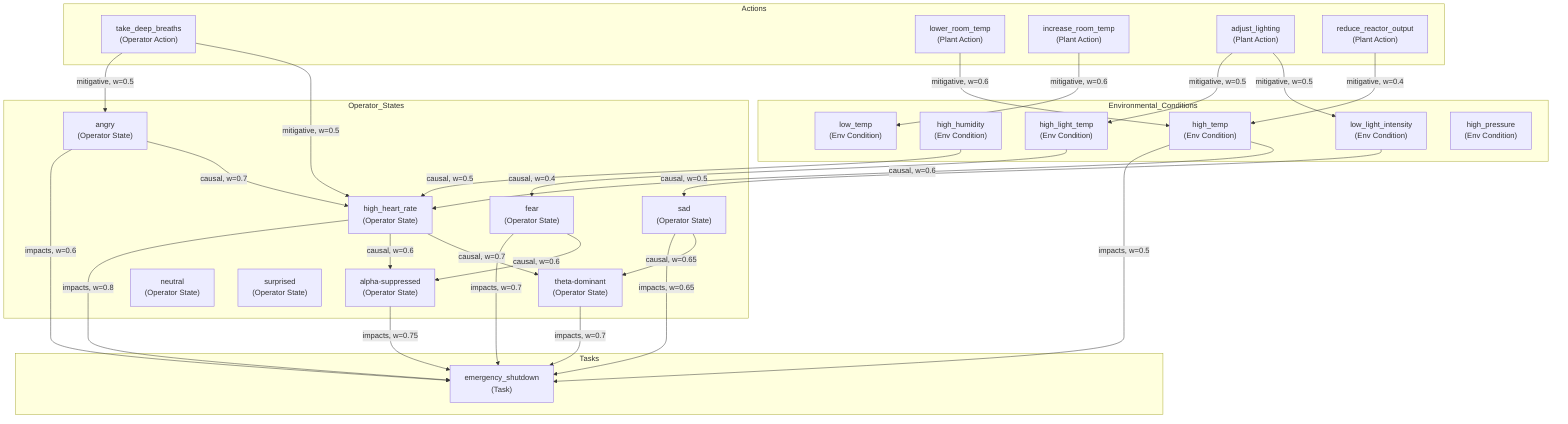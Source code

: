 graph TD
    subgraph Operator_States
        A["high_heart_rate\n(Operator State)"] -->|causal, w=0.7| B["theta-dominant\n(Operator State)"]
        A -->|causal, w=0.6| C["alpha-suppressed\n(Operator State)"]
        D["angry\n(Operator State)"] -->|causal, w=0.7| A
        E["sad\n(Operator State)"] -->|causal, w=0.65| B
        F["fear\n(Operator State)"] -->|causal, w=0.6| C
        G["neutral\n(Operator State)"]
        H["surprised\n(Operator State)"]
    end

    subgraph Environmental_Conditions
        I["high_temp\n(Env Condition)"] -->|causal, w=0.6| A
        J["high_humidity\n(Env Condition)"] -->|causal, w=0.5| A
        K["low_light_intensity\n(Env Condition)"] -->|causal, w=0.5| E
        L["high_light_temp\n(Env Condition)"] -->|causal, w=0.4| F
        M["low_temp\n(Env Condition)"]
        N["high_pressure\n(Env Condition)"]
    end

    subgraph Tasks
        O["emergency_shutdown\n(Task)"]
    end

    subgraph Actions
        P["take_deep_breaths\n(Operator Action)"] -->|mitigative, w=0.5| A
        P -->|mitigative, w=0.5| D
        Q["lower_room_temp\n(Plant Action)"] -->|mitigative, w=0.6| I
        R["increase_room_temp\n(Plant Action)"] -->|mitigative, w=0.6| M
        S["adjust_lighting\n(Plant Action)"] -->|mitigative, w=0.5| K
        S -->|mitigative, w=0.5| L
        T["reduce_reactor_output\n(Plant Action)"] -->|mitigative, w=0.4| I
    end

    A -->|impacts, w=0.8| O
    B -->|impacts, w=0.7| O
    C -->|impacts, w=0.75| O
    D -->|impacts, w=0.6| O
    E -->|impacts, w=0.65| O
    F -->|impacts, w=0.7| O
    I -->|impacts, w=0.5| O